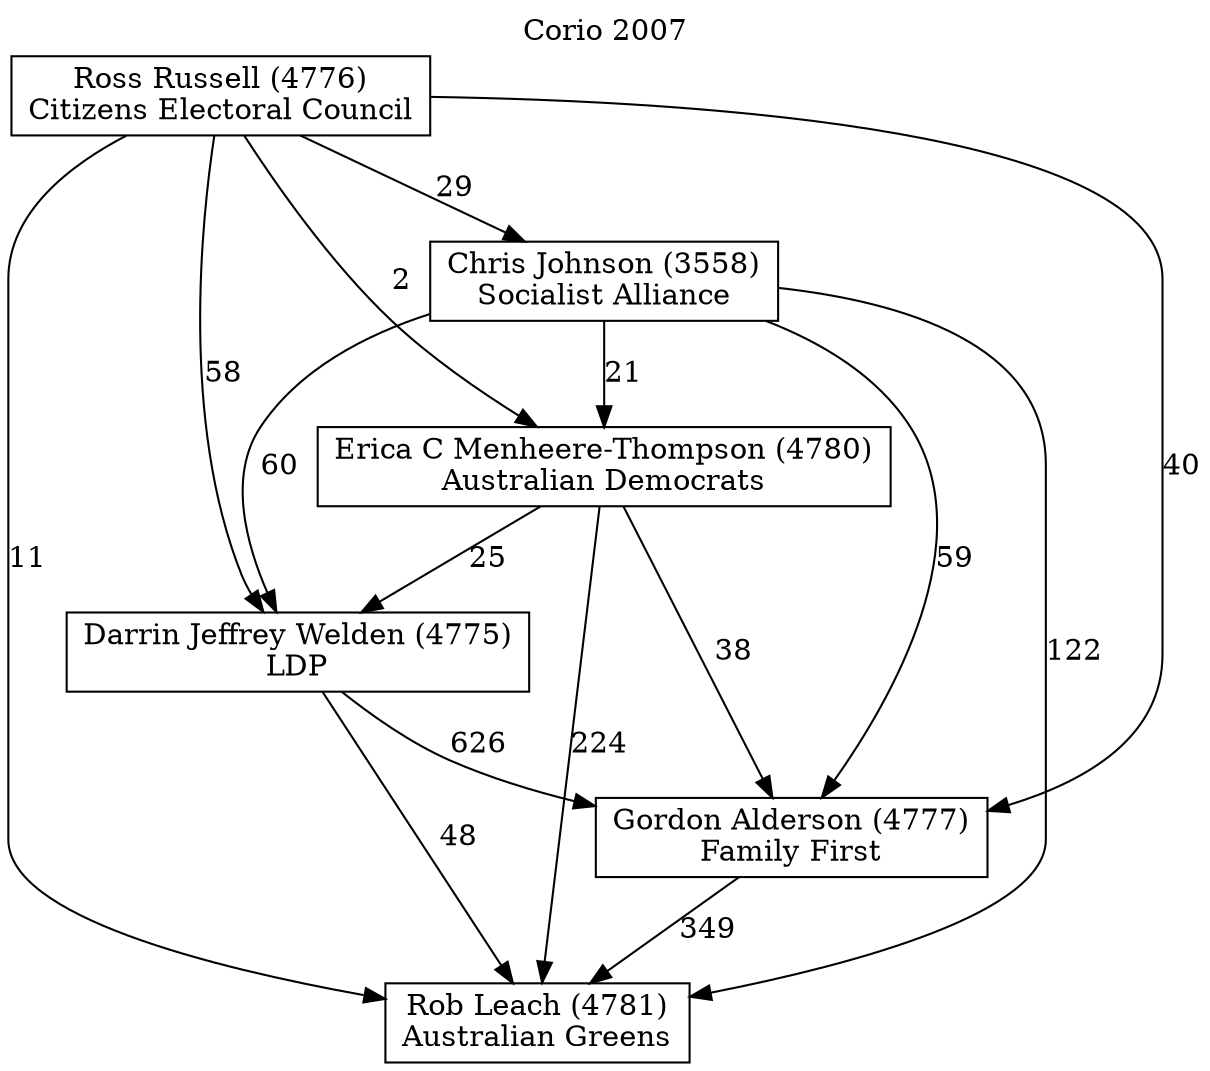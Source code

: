 // House preference flow
digraph "Rob Leach (4781)_Corio_2007" {
	graph [label="Corio 2007" labelloc=t mclimit=10]
	node [shape=box]
	"Rob Leach (4781)" [label="Rob Leach (4781)
Australian Greens"]
	"Gordon Alderson (4777)" [label="Gordon Alderson (4777)
Family First"]
	"Darrin Jeffrey Welden (4775)" [label="Darrin Jeffrey Welden (4775)
LDP"]
	"Erica C Menheere-Thompson (4780)" [label="Erica C Menheere-Thompson (4780)
Australian Democrats"]
	"Chris Johnson (3558)" [label="Chris Johnson (3558)
Socialist Alliance"]
	"Ross Russell (4776)" [label="Ross Russell (4776)
Citizens Electoral Council"]
	"Rob Leach (4781)" [label="Rob Leach (4781)
Australian Greens"]
	"Darrin Jeffrey Welden (4775)" [label="Darrin Jeffrey Welden (4775)
LDP"]
	"Erica C Menheere-Thompson (4780)" [label="Erica C Menheere-Thompson (4780)
Australian Democrats"]
	"Chris Johnson (3558)" [label="Chris Johnson (3558)
Socialist Alliance"]
	"Ross Russell (4776)" [label="Ross Russell (4776)
Citizens Electoral Council"]
	"Rob Leach (4781)" [label="Rob Leach (4781)
Australian Greens"]
	"Erica C Menheere-Thompson (4780)" [label="Erica C Menheere-Thompson (4780)
Australian Democrats"]
	"Chris Johnson (3558)" [label="Chris Johnson (3558)
Socialist Alliance"]
	"Ross Russell (4776)" [label="Ross Russell (4776)
Citizens Electoral Council"]
	"Rob Leach (4781)" [label="Rob Leach (4781)
Australian Greens"]
	"Chris Johnson (3558)" [label="Chris Johnson (3558)
Socialist Alliance"]
	"Ross Russell (4776)" [label="Ross Russell (4776)
Citizens Electoral Council"]
	"Rob Leach (4781)" [label="Rob Leach (4781)
Australian Greens"]
	"Ross Russell (4776)" [label="Ross Russell (4776)
Citizens Electoral Council"]
	"Ross Russell (4776)" [label="Ross Russell (4776)
Citizens Electoral Council"]
	"Chris Johnson (3558)" [label="Chris Johnson (3558)
Socialist Alliance"]
	"Ross Russell (4776)" [label="Ross Russell (4776)
Citizens Electoral Council"]
	"Ross Russell (4776)" [label="Ross Russell (4776)
Citizens Electoral Council"]
	"Erica C Menheere-Thompson (4780)" [label="Erica C Menheere-Thompson (4780)
Australian Democrats"]
	"Chris Johnson (3558)" [label="Chris Johnson (3558)
Socialist Alliance"]
	"Ross Russell (4776)" [label="Ross Russell (4776)
Citizens Electoral Council"]
	"Erica C Menheere-Thompson (4780)" [label="Erica C Menheere-Thompson (4780)
Australian Democrats"]
	"Ross Russell (4776)" [label="Ross Russell (4776)
Citizens Electoral Council"]
	"Ross Russell (4776)" [label="Ross Russell (4776)
Citizens Electoral Council"]
	"Chris Johnson (3558)" [label="Chris Johnson (3558)
Socialist Alliance"]
	"Ross Russell (4776)" [label="Ross Russell (4776)
Citizens Electoral Council"]
	"Ross Russell (4776)" [label="Ross Russell (4776)
Citizens Electoral Council"]
	"Darrin Jeffrey Welden (4775)" [label="Darrin Jeffrey Welden (4775)
LDP"]
	"Erica C Menheere-Thompson (4780)" [label="Erica C Menheere-Thompson (4780)
Australian Democrats"]
	"Chris Johnson (3558)" [label="Chris Johnson (3558)
Socialist Alliance"]
	"Ross Russell (4776)" [label="Ross Russell (4776)
Citizens Electoral Council"]
	"Darrin Jeffrey Welden (4775)" [label="Darrin Jeffrey Welden (4775)
LDP"]
	"Chris Johnson (3558)" [label="Chris Johnson (3558)
Socialist Alliance"]
	"Ross Russell (4776)" [label="Ross Russell (4776)
Citizens Electoral Council"]
	"Darrin Jeffrey Welden (4775)" [label="Darrin Jeffrey Welden (4775)
LDP"]
	"Ross Russell (4776)" [label="Ross Russell (4776)
Citizens Electoral Council"]
	"Ross Russell (4776)" [label="Ross Russell (4776)
Citizens Electoral Council"]
	"Chris Johnson (3558)" [label="Chris Johnson (3558)
Socialist Alliance"]
	"Ross Russell (4776)" [label="Ross Russell (4776)
Citizens Electoral Council"]
	"Ross Russell (4776)" [label="Ross Russell (4776)
Citizens Electoral Council"]
	"Erica C Menheere-Thompson (4780)" [label="Erica C Menheere-Thompson (4780)
Australian Democrats"]
	"Chris Johnson (3558)" [label="Chris Johnson (3558)
Socialist Alliance"]
	"Ross Russell (4776)" [label="Ross Russell (4776)
Citizens Electoral Council"]
	"Erica C Menheere-Thompson (4780)" [label="Erica C Menheere-Thompson (4780)
Australian Democrats"]
	"Ross Russell (4776)" [label="Ross Russell (4776)
Citizens Electoral Council"]
	"Ross Russell (4776)" [label="Ross Russell (4776)
Citizens Electoral Council"]
	"Chris Johnson (3558)" [label="Chris Johnson (3558)
Socialist Alliance"]
	"Ross Russell (4776)" [label="Ross Russell (4776)
Citizens Electoral Council"]
	"Ross Russell (4776)" [label="Ross Russell (4776)
Citizens Electoral Council"]
	"Gordon Alderson (4777)" [label="Gordon Alderson (4777)
Family First"]
	"Darrin Jeffrey Welden (4775)" [label="Darrin Jeffrey Welden (4775)
LDP"]
	"Erica C Menheere-Thompson (4780)" [label="Erica C Menheere-Thompson (4780)
Australian Democrats"]
	"Chris Johnson (3558)" [label="Chris Johnson (3558)
Socialist Alliance"]
	"Ross Russell (4776)" [label="Ross Russell (4776)
Citizens Electoral Council"]
	"Gordon Alderson (4777)" [label="Gordon Alderson (4777)
Family First"]
	"Erica C Menheere-Thompson (4780)" [label="Erica C Menheere-Thompson (4780)
Australian Democrats"]
	"Chris Johnson (3558)" [label="Chris Johnson (3558)
Socialist Alliance"]
	"Ross Russell (4776)" [label="Ross Russell (4776)
Citizens Electoral Council"]
	"Gordon Alderson (4777)" [label="Gordon Alderson (4777)
Family First"]
	"Chris Johnson (3558)" [label="Chris Johnson (3558)
Socialist Alliance"]
	"Ross Russell (4776)" [label="Ross Russell (4776)
Citizens Electoral Council"]
	"Gordon Alderson (4777)" [label="Gordon Alderson (4777)
Family First"]
	"Ross Russell (4776)" [label="Ross Russell (4776)
Citizens Electoral Council"]
	"Ross Russell (4776)" [label="Ross Russell (4776)
Citizens Electoral Council"]
	"Chris Johnson (3558)" [label="Chris Johnson (3558)
Socialist Alliance"]
	"Ross Russell (4776)" [label="Ross Russell (4776)
Citizens Electoral Council"]
	"Ross Russell (4776)" [label="Ross Russell (4776)
Citizens Electoral Council"]
	"Erica C Menheere-Thompson (4780)" [label="Erica C Menheere-Thompson (4780)
Australian Democrats"]
	"Chris Johnson (3558)" [label="Chris Johnson (3558)
Socialist Alliance"]
	"Ross Russell (4776)" [label="Ross Russell (4776)
Citizens Electoral Council"]
	"Erica C Menheere-Thompson (4780)" [label="Erica C Menheere-Thompson (4780)
Australian Democrats"]
	"Ross Russell (4776)" [label="Ross Russell (4776)
Citizens Electoral Council"]
	"Ross Russell (4776)" [label="Ross Russell (4776)
Citizens Electoral Council"]
	"Chris Johnson (3558)" [label="Chris Johnson (3558)
Socialist Alliance"]
	"Ross Russell (4776)" [label="Ross Russell (4776)
Citizens Electoral Council"]
	"Ross Russell (4776)" [label="Ross Russell (4776)
Citizens Electoral Council"]
	"Darrin Jeffrey Welden (4775)" [label="Darrin Jeffrey Welden (4775)
LDP"]
	"Erica C Menheere-Thompson (4780)" [label="Erica C Menheere-Thompson (4780)
Australian Democrats"]
	"Chris Johnson (3558)" [label="Chris Johnson (3558)
Socialist Alliance"]
	"Ross Russell (4776)" [label="Ross Russell (4776)
Citizens Electoral Council"]
	"Darrin Jeffrey Welden (4775)" [label="Darrin Jeffrey Welden (4775)
LDP"]
	"Chris Johnson (3558)" [label="Chris Johnson (3558)
Socialist Alliance"]
	"Ross Russell (4776)" [label="Ross Russell (4776)
Citizens Electoral Council"]
	"Darrin Jeffrey Welden (4775)" [label="Darrin Jeffrey Welden (4775)
LDP"]
	"Ross Russell (4776)" [label="Ross Russell (4776)
Citizens Electoral Council"]
	"Ross Russell (4776)" [label="Ross Russell (4776)
Citizens Electoral Council"]
	"Chris Johnson (3558)" [label="Chris Johnson (3558)
Socialist Alliance"]
	"Ross Russell (4776)" [label="Ross Russell (4776)
Citizens Electoral Council"]
	"Ross Russell (4776)" [label="Ross Russell (4776)
Citizens Electoral Council"]
	"Erica C Menheere-Thompson (4780)" [label="Erica C Menheere-Thompson (4780)
Australian Democrats"]
	"Chris Johnson (3558)" [label="Chris Johnson (3558)
Socialist Alliance"]
	"Ross Russell (4776)" [label="Ross Russell (4776)
Citizens Electoral Council"]
	"Erica C Menheere-Thompson (4780)" [label="Erica C Menheere-Thompson (4780)
Australian Democrats"]
	"Ross Russell (4776)" [label="Ross Russell (4776)
Citizens Electoral Council"]
	"Ross Russell (4776)" [label="Ross Russell (4776)
Citizens Electoral Council"]
	"Chris Johnson (3558)" [label="Chris Johnson (3558)
Socialist Alliance"]
	"Ross Russell (4776)" [label="Ross Russell (4776)
Citizens Electoral Council"]
	"Ross Russell (4776)" [label="Ross Russell (4776)
Citizens Electoral Council"]
	"Gordon Alderson (4777)" -> "Rob Leach (4781)" [label=349]
	"Darrin Jeffrey Welden (4775)" -> "Gordon Alderson (4777)" [label=626]
	"Erica C Menheere-Thompson (4780)" -> "Darrin Jeffrey Welden (4775)" [label=25]
	"Chris Johnson (3558)" -> "Erica C Menheere-Thompson (4780)" [label=21]
	"Ross Russell (4776)" -> "Chris Johnson (3558)" [label=29]
	"Darrin Jeffrey Welden (4775)" -> "Rob Leach (4781)" [label=48]
	"Erica C Menheere-Thompson (4780)" -> "Rob Leach (4781)" [label=224]
	"Chris Johnson (3558)" -> "Rob Leach (4781)" [label=122]
	"Ross Russell (4776)" -> "Rob Leach (4781)" [label=11]
	"Ross Russell (4776)" -> "Erica C Menheere-Thompson (4780)" [label=2]
	"Chris Johnson (3558)" -> "Darrin Jeffrey Welden (4775)" [label=60]
	"Ross Russell (4776)" -> "Darrin Jeffrey Welden (4775)" [label=58]
	"Erica C Menheere-Thompson (4780)" -> "Gordon Alderson (4777)" [label=38]
	"Chris Johnson (3558)" -> "Gordon Alderson (4777)" [label=59]
	"Ross Russell (4776)" -> "Gordon Alderson (4777)" [label=40]
}
